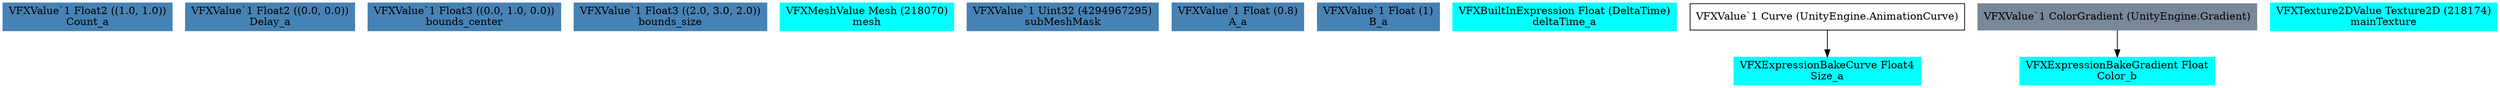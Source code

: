 digraph G {
node0 [shape="box" color="steelblue" style="filled" label="VFXValue`1 Float2 ((1.0, 1.0))
Count_a"]
node1 [shape="box" color="steelblue" style="filled" label="VFXValue`1 Float2 ((0.0, 0.0))
Delay_a"]
node2 [shape="box" color="steelblue" style="filled" label="VFXValue`1 Float3 ((0.0, 1.0, 0.0))
bounds_center"]
node3 [shape="box" color="steelblue" style="filled" label="VFXValue`1 Float3 ((2.0, 3.0, 2.0))
bounds_size"]
node4 [shape="box" color="cyan" style="filled" label="VFXMeshValue Mesh (218070)
mesh"]
node5 [shape="box" color="steelblue" style="filled" label="VFXValue`1 Uint32 (4294967295)
subMeshMask"]
node6 [shape="box" color="steelblue" style="filled" label="VFXValue`1 Float (0.8)
A_a"]
node7 [shape="box" color="steelblue" style="filled" label="VFXValue`1 Float (1)
B_a"]
node8 [shape="box" color="cyan" style="filled" label="VFXBuiltInExpression Float (DeltaTime)
deltaTime_a"]
node9 [shape="box" color="cyan" style="filled" label="VFXExpressionBakeCurve Float4
Size_a"]
node10 [shape="box" label="VFXValue`1 Curve (UnityEngine.AnimationCurve)"]
node11 [shape="box" color="cyan" style="filled" label="VFXExpressionBakeGradient Float
Color_b"]
node12 [shape="box" color="lightslategray" style="filled" label="VFXValue`1 ColorGradient (UnityEngine.Gradient)"]
node13 [shape="box" color="cyan" style="filled" label="VFXTexture2DValue Texture2D (218174)
mainTexture"]
node10 -> node9 
node12 -> node11 
}
